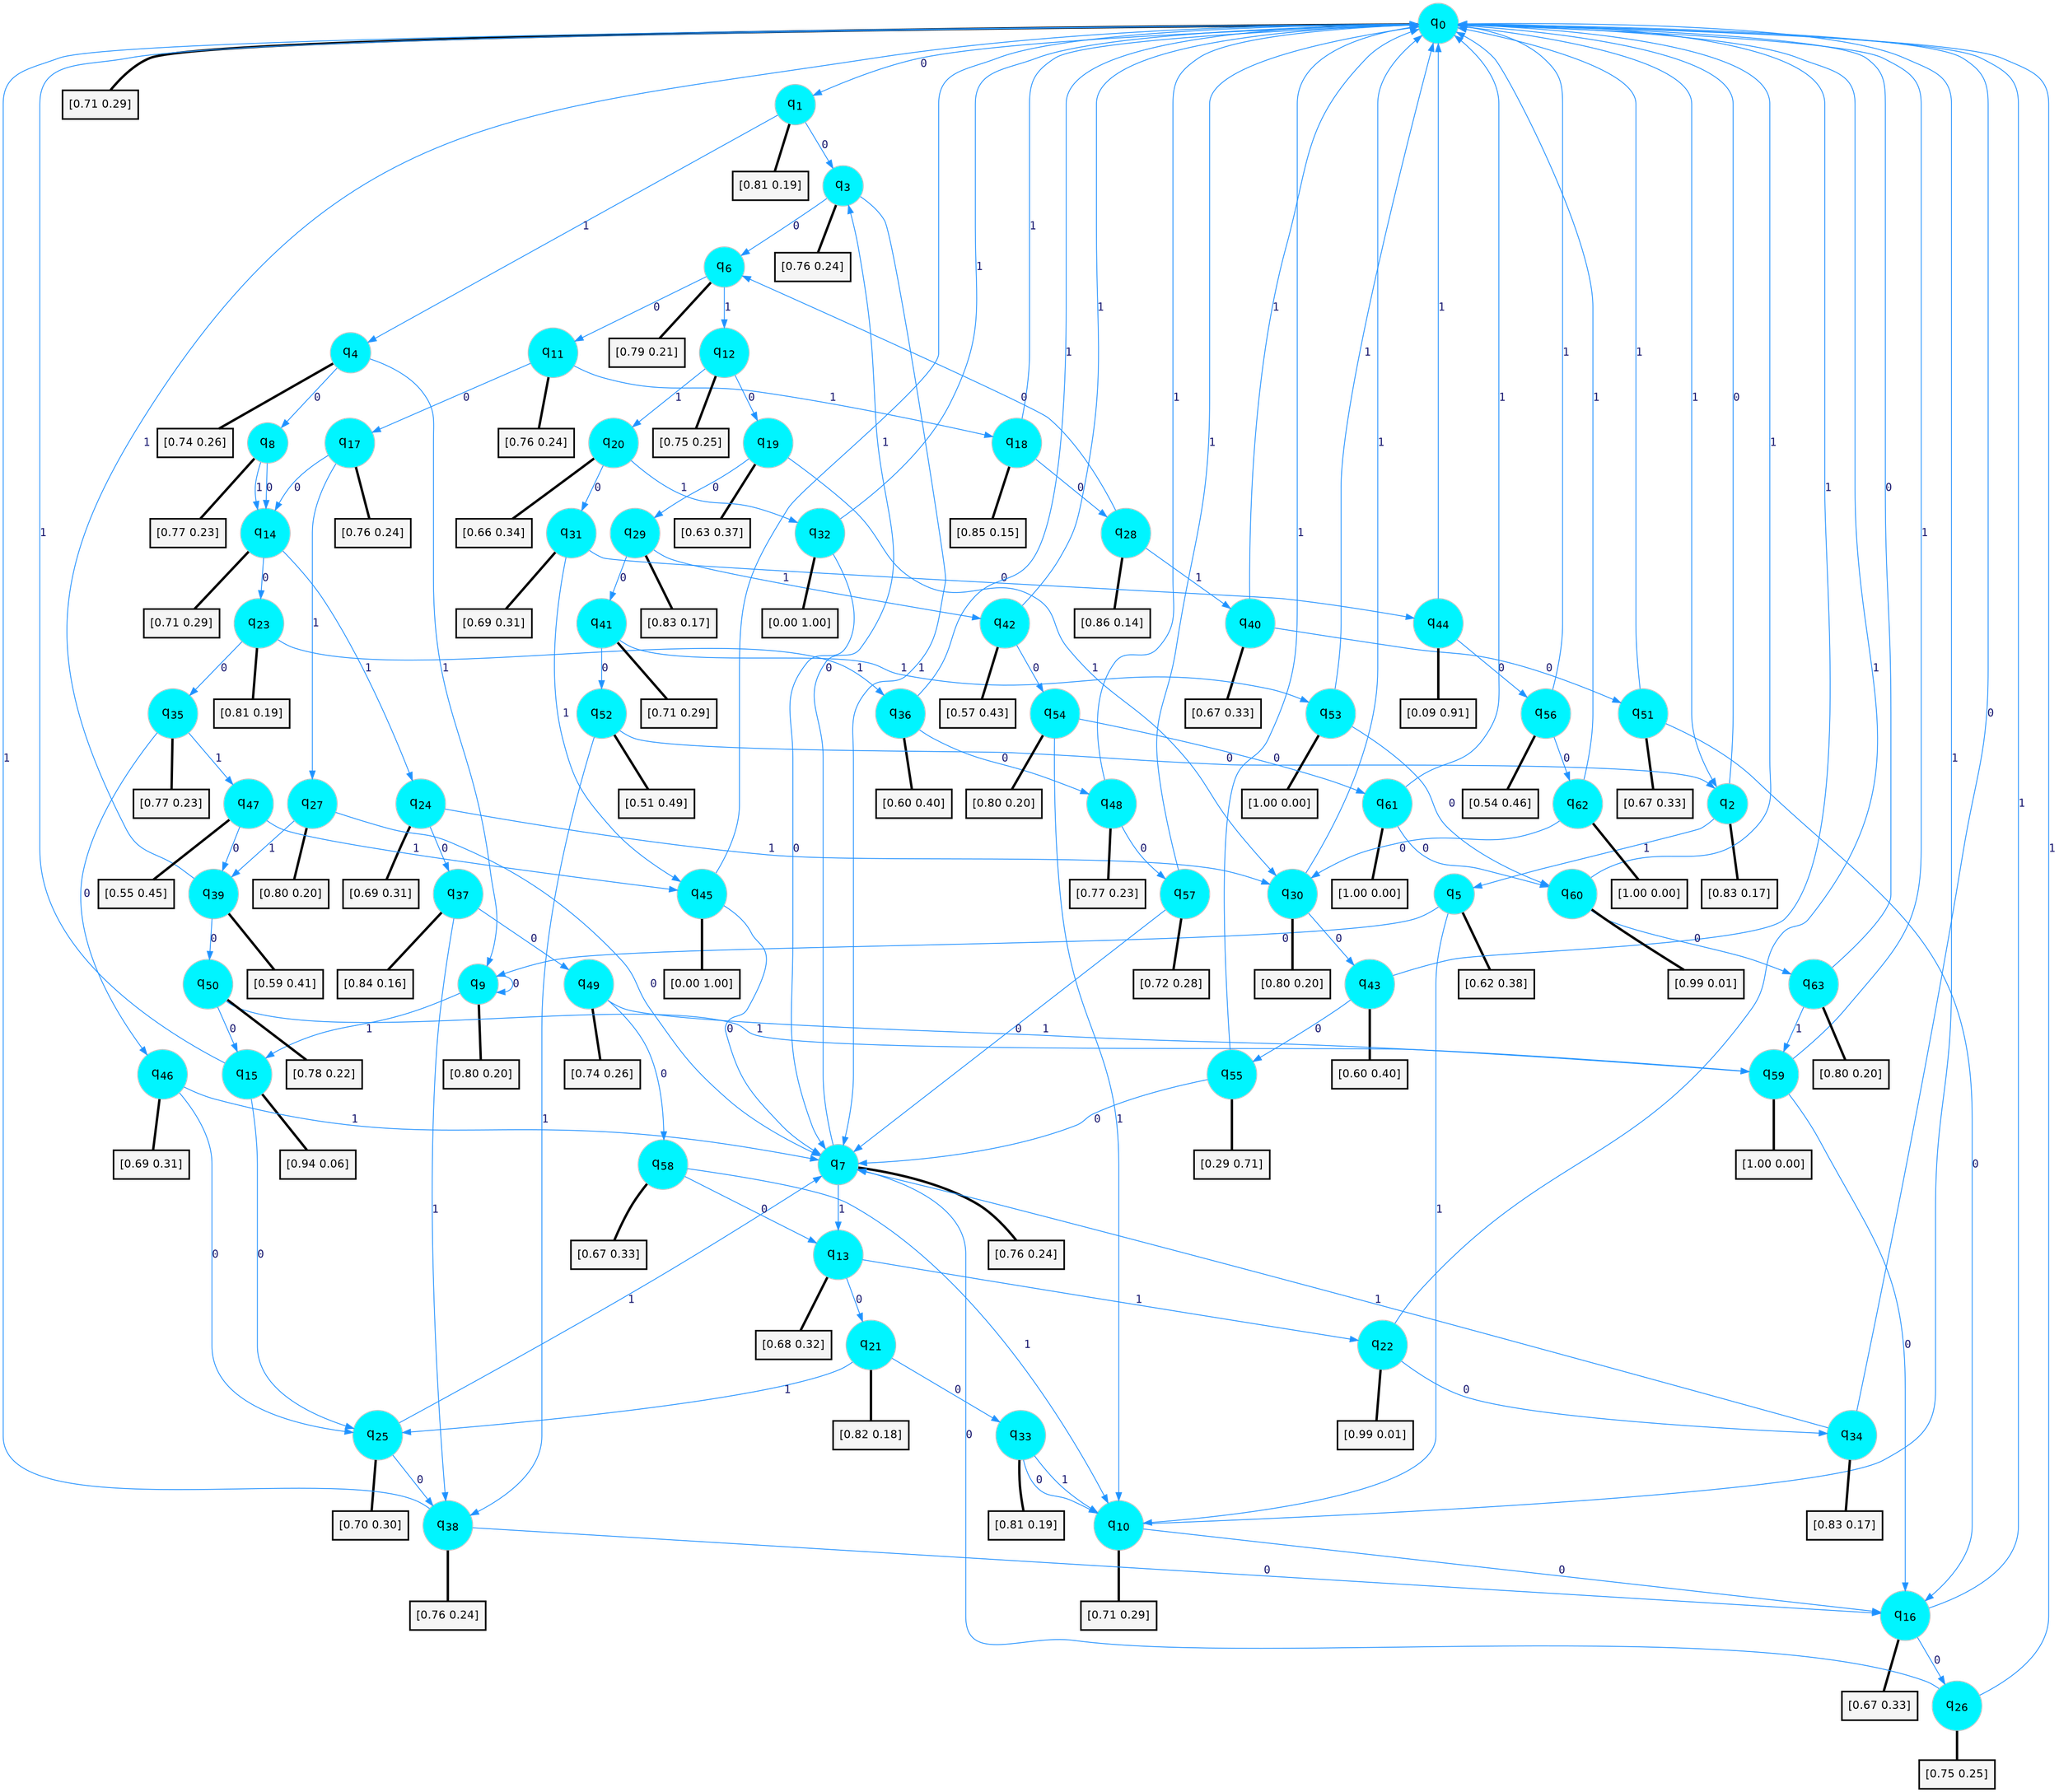 digraph G {
graph [
bgcolor=transparent, dpi=300, rankdir=TD, size="40,25"];
node [
color=gray, fillcolor=turquoise1, fontcolor=black, fontname=Helvetica, fontsize=16, fontweight=bold, shape=circle, style=filled];
edge [
arrowsize=1, color=dodgerblue1, fontcolor=midnightblue, fontname=courier, fontweight=bold, penwidth=1, style=solid, weight=20];
0[label=<q<SUB>0</SUB>>];
1[label=<q<SUB>1</SUB>>];
2[label=<q<SUB>2</SUB>>];
3[label=<q<SUB>3</SUB>>];
4[label=<q<SUB>4</SUB>>];
5[label=<q<SUB>5</SUB>>];
6[label=<q<SUB>6</SUB>>];
7[label=<q<SUB>7</SUB>>];
8[label=<q<SUB>8</SUB>>];
9[label=<q<SUB>9</SUB>>];
10[label=<q<SUB>10</SUB>>];
11[label=<q<SUB>11</SUB>>];
12[label=<q<SUB>12</SUB>>];
13[label=<q<SUB>13</SUB>>];
14[label=<q<SUB>14</SUB>>];
15[label=<q<SUB>15</SUB>>];
16[label=<q<SUB>16</SUB>>];
17[label=<q<SUB>17</SUB>>];
18[label=<q<SUB>18</SUB>>];
19[label=<q<SUB>19</SUB>>];
20[label=<q<SUB>20</SUB>>];
21[label=<q<SUB>21</SUB>>];
22[label=<q<SUB>22</SUB>>];
23[label=<q<SUB>23</SUB>>];
24[label=<q<SUB>24</SUB>>];
25[label=<q<SUB>25</SUB>>];
26[label=<q<SUB>26</SUB>>];
27[label=<q<SUB>27</SUB>>];
28[label=<q<SUB>28</SUB>>];
29[label=<q<SUB>29</SUB>>];
30[label=<q<SUB>30</SUB>>];
31[label=<q<SUB>31</SUB>>];
32[label=<q<SUB>32</SUB>>];
33[label=<q<SUB>33</SUB>>];
34[label=<q<SUB>34</SUB>>];
35[label=<q<SUB>35</SUB>>];
36[label=<q<SUB>36</SUB>>];
37[label=<q<SUB>37</SUB>>];
38[label=<q<SUB>38</SUB>>];
39[label=<q<SUB>39</SUB>>];
40[label=<q<SUB>40</SUB>>];
41[label=<q<SUB>41</SUB>>];
42[label=<q<SUB>42</SUB>>];
43[label=<q<SUB>43</SUB>>];
44[label=<q<SUB>44</SUB>>];
45[label=<q<SUB>45</SUB>>];
46[label=<q<SUB>46</SUB>>];
47[label=<q<SUB>47</SUB>>];
48[label=<q<SUB>48</SUB>>];
49[label=<q<SUB>49</SUB>>];
50[label=<q<SUB>50</SUB>>];
51[label=<q<SUB>51</SUB>>];
52[label=<q<SUB>52</SUB>>];
53[label=<q<SUB>53</SUB>>];
54[label=<q<SUB>54</SUB>>];
55[label=<q<SUB>55</SUB>>];
56[label=<q<SUB>56</SUB>>];
57[label=<q<SUB>57</SUB>>];
58[label=<q<SUB>58</SUB>>];
59[label=<q<SUB>59</SUB>>];
60[label=<q<SUB>60</SUB>>];
61[label=<q<SUB>61</SUB>>];
62[label=<q<SUB>62</SUB>>];
63[label=<q<SUB>63</SUB>>];
64[label="[0.71 0.29]", shape=box,fontcolor=black, fontname=Helvetica, fontsize=14, penwidth=2, fillcolor=whitesmoke,color=black];
65[label="[0.81 0.19]", shape=box,fontcolor=black, fontname=Helvetica, fontsize=14, penwidth=2, fillcolor=whitesmoke,color=black];
66[label="[0.83 0.17]", shape=box,fontcolor=black, fontname=Helvetica, fontsize=14, penwidth=2, fillcolor=whitesmoke,color=black];
67[label="[0.76 0.24]", shape=box,fontcolor=black, fontname=Helvetica, fontsize=14, penwidth=2, fillcolor=whitesmoke,color=black];
68[label="[0.74 0.26]", shape=box,fontcolor=black, fontname=Helvetica, fontsize=14, penwidth=2, fillcolor=whitesmoke,color=black];
69[label="[0.62 0.38]", shape=box,fontcolor=black, fontname=Helvetica, fontsize=14, penwidth=2, fillcolor=whitesmoke,color=black];
70[label="[0.79 0.21]", shape=box,fontcolor=black, fontname=Helvetica, fontsize=14, penwidth=2, fillcolor=whitesmoke,color=black];
71[label="[0.76 0.24]", shape=box,fontcolor=black, fontname=Helvetica, fontsize=14, penwidth=2, fillcolor=whitesmoke,color=black];
72[label="[0.77 0.23]", shape=box,fontcolor=black, fontname=Helvetica, fontsize=14, penwidth=2, fillcolor=whitesmoke,color=black];
73[label="[0.80 0.20]", shape=box,fontcolor=black, fontname=Helvetica, fontsize=14, penwidth=2, fillcolor=whitesmoke,color=black];
74[label="[0.71 0.29]", shape=box,fontcolor=black, fontname=Helvetica, fontsize=14, penwidth=2, fillcolor=whitesmoke,color=black];
75[label="[0.76 0.24]", shape=box,fontcolor=black, fontname=Helvetica, fontsize=14, penwidth=2, fillcolor=whitesmoke,color=black];
76[label="[0.75 0.25]", shape=box,fontcolor=black, fontname=Helvetica, fontsize=14, penwidth=2, fillcolor=whitesmoke,color=black];
77[label="[0.68 0.32]", shape=box,fontcolor=black, fontname=Helvetica, fontsize=14, penwidth=2, fillcolor=whitesmoke,color=black];
78[label="[0.71 0.29]", shape=box,fontcolor=black, fontname=Helvetica, fontsize=14, penwidth=2, fillcolor=whitesmoke,color=black];
79[label="[0.94 0.06]", shape=box,fontcolor=black, fontname=Helvetica, fontsize=14, penwidth=2, fillcolor=whitesmoke,color=black];
80[label="[0.67 0.33]", shape=box,fontcolor=black, fontname=Helvetica, fontsize=14, penwidth=2, fillcolor=whitesmoke,color=black];
81[label="[0.76 0.24]", shape=box,fontcolor=black, fontname=Helvetica, fontsize=14, penwidth=2, fillcolor=whitesmoke,color=black];
82[label="[0.85 0.15]", shape=box,fontcolor=black, fontname=Helvetica, fontsize=14, penwidth=2, fillcolor=whitesmoke,color=black];
83[label="[0.63 0.37]", shape=box,fontcolor=black, fontname=Helvetica, fontsize=14, penwidth=2, fillcolor=whitesmoke,color=black];
84[label="[0.66 0.34]", shape=box,fontcolor=black, fontname=Helvetica, fontsize=14, penwidth=2, fillcolor=whitesmoke,color=black];
85[label="[0.82 0.18]", shape=box,fontcolor=black, fontname=Helvetica, fontsize=14, penwidth=2, fillcolor=whitesmoke,color=black];
86[label="[0.99 0.01]", shape=box,fontcolor=black, fontname=Helvetica, fontsize=14, penwidth=2, fillcolor=whitesmoke,color=black];
87[label="[0.81 0.19]", shape=box,fontcolor=black, fontname=Helvetica, fontsize=14, penwidth=2, fillcolor=whitesmoke,color=black];
88[label="[0.69 0.31]", shape=box,fontcolor=black, fontname=Helvetica, fontsize=14, penwidth=2, fillcolor=whitesmoke,color=black];
89[label="[0.70 0.30]", shape=box,fontcolor=black, fontname=Helvetica, fontsize=14, penwidth=2, fillcolor=whitesmoke,color=black];
90[label="[0.75 0.25]", shape=box,fontcolor=black, fontname=Helvetica, fontsize=14, penwidth=2, fillcolor=whitesmoke,color=black];
91[label="[0.80 0.20]", shape=box,fontcolor=black, fontname=Helvetica, fontsize=14, penwidth=2, fillcolor=whitesmoke,color=black];
92[label="[0.86 0.14]", shape=box,fontcolor=black, fontname=Helvetica, fontsize=14, penwidth=2, fillcolor=whitesmoke,color=black];
93[label="[0.83 0.17]", shape=box,fontcolor=black, fontname=Helvetica, fontsize=14, penwidth=2, fillcolor=whitesmoke,color=black];
94[label="[0.80 0.20]", shape=box,fontcolor=black, fontname=Helvetica, fontsize=14, penwidth=2, fillcolor=whitesmoke,color=black];
95[label="[0.69 0.31]", shape=box,fontcolor=black, fontname=Helvetica, fontsize=14, penwidth=2, fillcolor=whitesmoke,color=black];
96[label="[0.00 1.00]", shape=box,fontcolor=black, fontname=Helvetica, fontsize=14, penwidth=2, fillcolor=whitesmoke,color=black];
97[label="[0.81 0.19]", shape=box,fontcolor=black, fontname=Helvetica, fontsize=14, penwidth=2, fillcolor=whitesmoke,color=black];
98[label="[0.83 0.17]", shape=box,fontcolor=black, fontname=Helvetica, fontsize=14, penwidth=2, fillcolor=whitesmoke,color=black];
99[label="[0.77 0.23]", shape=box,fontcolor=black, fontname=Helvetica, fontsize=14, penwidth=2, fillcolor=whitesmoke,color=black];
100[label="[0.60 0.40]", shape=box,fontcolor=black, fontname=Helvetica, fontsize=14, penwidth=2, fillcolor=whitesmoke,color=black];
101[label="[0.84 0.16]", shape=box,fontcolor=black, fontname=Helvetica, fontsize=14, penwidth=2, fillcolor=whitesmoke,color=black];
102[label="[0.76 0.24]", shape=box,fontcolor=black, fontname=Helvetica, fontsize=14, penwidth=2, fillcolor=whitesmoke,color=black];
103[label="[0.59 0.41]", shape=box,fontcolor=black, fontname=Helvetica, fontsize=14, penwidth=2, fillcolor=whitesmoke,color=black];
104[label="[0.67 0.33]", shape=box,fontcolor=black, fontname=Helvetica, fontsize=14, penwidth=2, fillcolor=whitesmoke,color=black];
105[label="[0.71 0.29]", shape=box,fontcolor=black, fontname=Helvetica, fontsize=14, penwidth=2, fillcolor=whitesmoke,color=black];
106[label="[0.57 0.43]", shape=box,fontcolor=black, fontname=Helvetica, fontsize=14, penwidth=2, fillcolor=whitesmoke,color=black];
107[label="[0.60 0.40]", shape=box,fontcolor=black, fontname=Helvetica, fontsize=14, penwidth=2, fillcolor=whitesmoke,color=black];
108[label="[0.09 0.91]", shape=box,fontcolor=black, fontname=Helvetica, fontsize=14, penwidth=2, fillcolor=whitesmoke,color=black];
109[label="[0.00 1.00]", shape=box,fontcolor=black, fontname=Helvetica, fontsize=14, penwidth=2, fillcolor=whitesmoke,color=black];
110[label="[0.69 0.31]", shape=box,fontcolor=black, fontname=Helvetica, fontsize=14, penwidth=2, fillcolor=whitesmoke,color=black];
111[label="[0.55 0.45]", shape=box,fontcolor=black, fontname=Helvetica, fontsize=14, penwidth=2, fillcolor=whitesmoke,color=black];
112[label="[0.77 0.23]", shape=box,fontcolor=black, fontname=Helvetica, fontsize=14, penwidth=2, fillcolor=whitesmoke,color=black];
113[label="[0.74 0.26]", shape=box,fontcolor=black, fontname=Helvetica, fontsize=14, penwidth=2, fillcolor=whitesmoke,color=black];
114[label="[0.78 0.22]", shape=box,fontcolor=black, fontname=Helvetica, fontsize=14, penwidth=2, fillcolor=whitesmoke,color=black];
115[label="[0.67 0.33]", shape=box,fontcolor=black, fontname=Helvetica, fontsize=14, penwidth=2, fillcolor=whitesmoke,color=black];
116[label="[0.51 0.49]", shape=box,fontcolor=black, fontname=Helvetica, fontsize=14, penwidth=2, fillcolor=whitesmoke,color=black];
117[label="[1.00 0.00]", shape=box,fontcolor=black, fontname=Helvetica, fontsize=14, penwidth=2, fillcolor=whitesmoke,color=black];
118[label="[0.80 0.20]", shape=box,fontcolor=black, fontname=Helvetica, fontsize=14, penwidth=2, fillcolor=whitesmoke,color=black];
119[label="[0.29 0.71]", shape=box,fontcolor=black, fontname=Helvetica, fontsize=14, penwidth=2, fillcolor=whitesmoke,color=black];
120[label="[0.54 0.46]", shape=box,fontcolor=black, fontname=Helvetica, fontsize=14, penwidth=2, fillcolor=whitesmoke,color=black];
121[label="[0.72 0.28]", shape=box,fontcolor=black, fontname=Helvetica, fontsize=14, penwidth=2, fillcolor=whitesmoke,color=black];
122[label="[0.67 0.33]", shape=box,fontcolor=black, fontname=Helvetica, fontsize=14, penwidth=2, fillcolor=whitesmoke,color=black];
123[label="[1.00 0.00]", shape=box,fontcolor=black, fontname=Helvetica, fontsize=14, penwidth=2, fillcolor=whitesmoke,color=black];
124[label="[0.99 0.01]", shape=box,fontcolor=black, fontname=Helvetica, fontsize=14, penwidth=2, fillcolor=whitesmoke,color=black];
125[label="[1.00 0.00]", shape=box,fontcolor=black, fontname=Helvetica, fontsize=14, penwidth=2, fillcolor=whitesmoke,color=black];
126[label="[1.00 0.00]", shape=box,fontcolor=black, fontname=Helvetica, fontsize=14, penwidth=2, fillcolor=whitesmoke,color=black];
127[label="[0.80 0.20]", shape=box,fontcolor=black, fontname=Helvetica, fontsize=14, penwidth=2, fillcolor=whitesmoke,color=black];
0->1 [label=0];
0->2 [label=1];
0->64 [arrowhead=none, penwidth=3,color=black];
1->3 [label=0];
1->4 [label=1];
1->65 [arrowhead=none, penwidth=3,color=black];
2->0 [label=0];
2->5 [label=1];
2->66 [arrowhead=none, penwidth=3,color=black];
3->6 [label=0];
3->7 [label=1];
3->67 [arrowhead=none, penwidth=3,color=black];
4->8 [label=0];
4->9 [label=1];
4->68 [arrowhead=none, penwidth=3,color=black];
5->9 [label=0];
5->10 [label=1];
5->69 [arrowhead=none, penwidth=3,color=black];
6->11 [label=0];
6->12 [label=1];
6->70 [arrowhead=none, penwidth=3,color=black];
7->3 [label=0];
7->13 [label=1];
7->71 [arrowhead=none, penwidth=3,color=black];
8->14 [label=0];
8->14 [label=1];
8->72 [arrowhead=none, penwidth=3,color=black];
9->9 [label=0];
9->15 [label=1];
9->73 [arrowhead=none, penwidth=3,color=black];
10->16 [label=0];
10->0 [label=1];
10->74 [arrowhead=none, penwidth=3,color=black];
11->17 [label=0];
11->18 [label=1];
11->75 [arrowhead=none, penwidth=3,color=black];
12->19 [label=0];
12->20 [label=1];
12->76 [arrowhead=none, penwidth=3,color=black];
13->21 [label=0];
13->22 [label=1];
13->77 [arrowhead=none, penwidth=3,color=black];
14->23 [label=0];
14->24 [label=1];
14->78 [arrowhead=none, penwidth=3,color=black];
15->25 [label=0];
15->0 [label=1];
15->79 [arrowhead=none, penwidth=3,color=black];
16->26 [label=0];
16->0 [label=1];
16->80 [arrowhead=none, penwidth=3,color=black];
17->14 [label=0];
17->27 [label=1];
17->81 [arrowhead=none, penwidth=3,color=black];
18->28 [label=0];
18->0 [label=1];
18->82 [arrowhead=none, penwidth=3,color=black];
19->29 [label=0];
19->30 [label=1];
19->83 [arrowhead=none, penwidth=3,color=black];
20->31 [label=0];
20->32 [label=1];
20->84 [arrowhead=none, penwidth=3,color=black];
21->33 [label=0];
21->25 [label=1];
21->85 [arrowhead=none, penwidth=3,color=black];
22->34 [label=0];
22->0 [label=1];
22->86 [arrowhead=none, penwidth=3,color=black];
23->35 [label=0];
23->36 [label=1];
23->87 [arrowhead=none, penwidth=3,color=black];
24->37 [label=0];
24->30 [label=1];
24->88 [arrowhead=none, penwidth=3,color=black];
25->38 [label=0];
25->7 [label=1];
25->89 [arrowhead=none, penwidth=3,color=black];
26->7 [label=0];
26->0 [label=1];
26->90 [arrowhead=none, penwidth=3,color=black];
27->7 [label=0];
27->39 [label=1];
27->91 [arrowhead=none, penwidth=3,color=black];
28->6 [label=0];
28->40 [label=1];
28->92 [arrowhead=none, penwidth=3,color=black];
29->41 [label=0];
29->42 [label=1];
29->93 [arrowhead=none, penwidth=3,color=black];
30->43 [label=0];
30->0 [label=1];
30->94 [arrowhead=none, penwidth=3,color=black];
31->44 [label=0];
31->45 [label=1];
31->95 [arrowhead=none, penwidth=3,color=black];
32->7 [label=0];
32->0 [label=1];
32->96 [arrowhead=none, penwidth=3,color=black];
33->10 [label=0];
33->10 [label=1];
33->97 [arrowhead=none, penwidth=3,color=black];
34->0 [label=0];
34->7 [label=1];
34->98 [arrowhead=none, penwidth=3,color=black];
35->46 [label=0];
35->47 [label=1];
35->99 [arrowhead=none, penwidth=3,color=black];
36->48 [label=0];
36->0 [label=1];
36->100 [arrowhead=none, penwidth=3,color=black];
37->49 [label=0];
37->38 [label=1];
37->101 [arrowhead=none, penwidth=3,color=black];
38->16 [label=0];
38->0 [label=1];
38->102 [arrowhead=none, penwidth=3,color=black];
39->50 [label=0];
39->0 [label=1];
39->103 [arrowhead=none, penwidth=3,color=black];
40->51 [label=0];
40->0 [label=1];
40->104 [arrowhead=none, penwidth=3,color=black];
41->52 [label=0];
41->53 [label=1];
41->105 [arrowhead=none, penwidth=3,color=black];
42->54 [label=0];
42->0 [label=1];
42->106 [arrowhead=none, penwidth=3,color=black];
43->55 [label=0];
43->0 [label=1];
43->107 [arrowhead=none, penwidth=3,color=black];
44->56 [label=0];
44->0 [label=1];
44->108 [arrowhead=none, penwidth=3,color=black];
45->7 [label=0];
45->0 [label=1];
45->109 [arrowhead=none, penwidth=3,color=black];
46->25 [label=0];
46->7 [label=1];
46->110 [arrowhead=none, penwidth=3,color=black];
47->39 [label=0];
47->45 [label=1];
47->111 [arrowhead=none, penwidth=3,color=black];
48->57 [label=0];
48->0 [label=1];
48->112 [arrowhead=none, penwidth=3,color=black];
49->58 [label=0];
49->59 [label=1];
49->113 [arrowhead=none, penwidth=3,color=black];
50->15 [label=0];
50->59 [label=1];
50->114 [arrowhead=none, penwidth=3,color=black];
51->16 [label=0];
51->0 [label=1];
51->115 [arrowhead=none, penwidth=3,color=black];
52->2 [label=0];
52->38 [label=1];
52->116 [arrowhead=none, penwidth=3,color=black];
53->60 [label=0];
53->0 [label=1];
53->117 [arrowhead=none, penwidth=3,color=black];
54->61 [label=0];
54->10 [label=1];
54->118 [arrowhead=none, penwidth=3,color=black];
55->7 [label=0];
55->0 [label=1];
55->119 [arrowhead=none, penwidth=3,color=black];
56->62 [label=0];
56->0 [label=1];
56->120 [arrowhead=none, penwidth=3,color=black];
57->7 [label=0];
57->0 [label=1];
57->121 [arrowhead=none, penwidth=3,color=black];
58->13 [label=0];
58->10 [label=1];
58->122 [arrowhead=none, penwidth=3,color=black];
59->16 [label=0];
59->0 [label=1];
59->123 [arrowhead=none, penwidth=3,color=black];
60->63 [label=0];
60->0 [label=1];
60->124 [arrowhead=none, penwidth=3,color=black];
61->60 [label=0];
61->0 [label=1];
61->125 [arrowhead=none, penwidth=3,color=black];
62->30 [label=0];
62->0 [label=1];
62->126 [arrowhead=none, penwidth=3,color=black];
63->0 [label=0];
63->59 [label=1];
63->127 [arrowhead=none, penwidth=3,color=black];
}
